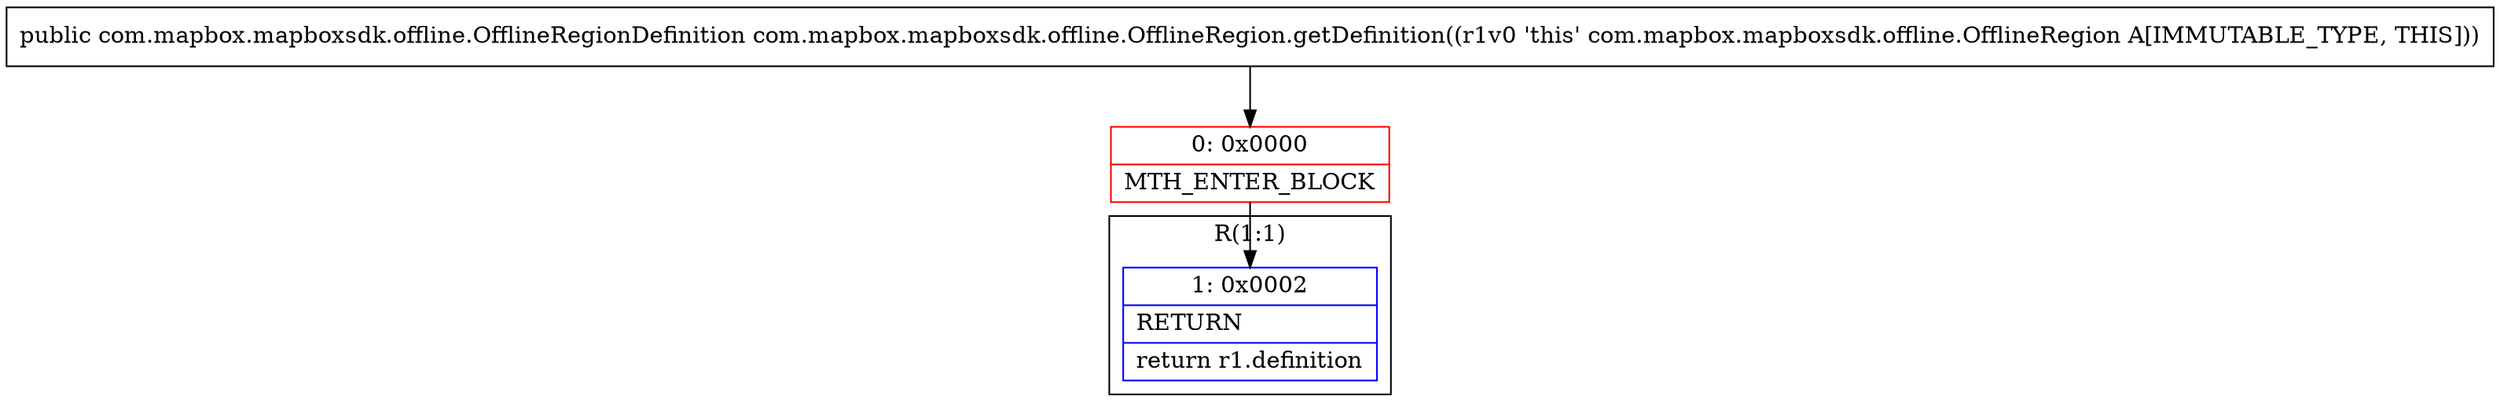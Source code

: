 digraph "CFG forcom.mapbox.mapboxsdk.offline.OfflineRegion.getDefinition()Lcom\/mapbox\/mapboxsdk\/offline\/OfflineRegionDefinition;" {
subgraph cluster_Region_84668445 {
label = "R(1:1)";
node [shape=record,color=blue];
Node_1 [shape=record,label="{1\:\ 0x0002|RETURN\l|return r1.definition\l}"];
}
Node_0 [shape=record,color=red,label="{0\:\ 0x0000|MTH_ENTER_BLOCK\l}"];
MethodNode[shape=record,label="{public com.mapbox.mapboxsdk.offline.OfflineRegionDefinition com.mapbox.mapboxsdk.offline.OfflineRegion.getDefinition((r1v0 'this' com.mapbox.mapboxsdk.offline.OfflineRegion A[IMMUTABLE_TYPE, THIS])) }"];
MethodNode -> Node_0;
Node_0 -> Node_1;
}

